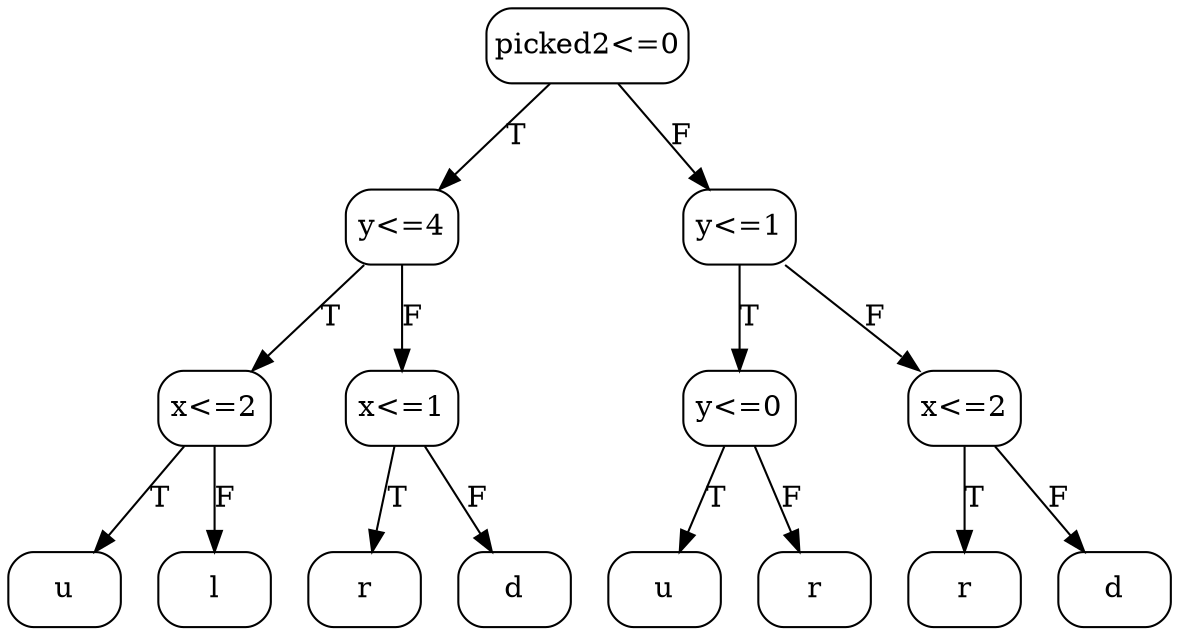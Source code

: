 // decision tree
digraph {
	3 [label=u margin="0.05,0.05" shape=box style=rounded]
	4 [label=l margin="0.05,0.05" shape=box style=rounded]
	2 [label="x<=2" margin="0.05,0.05" shape=box style=rounded]
	2 -> 3 [label=T]
	2 -> 4 [label=F]
	6 [label=r margin="0.05,0.05" shape=box style=rounded]
	7 [label=d margin="0.05,0.05" shape=box style=rounded]
	5 [label="x<=1" margin="0.05,0.05" shape=box style=rounded]
	5 -> 6 [label=T]
	5 -> 7 [label=F]
	1 [label="y<=4" margin="0.05,0.05" shape=box style=rounded]
	1 -> 2 [label=T]
	1 -> 5 [label=F]
	10 [label=u margin="0.05,0.05" shape=box style=rounded]
	11 [label=r margin="0.05,0.05" shape=box style=rounded]
	9 [label="y<=0" margin="0.05,0.05" shape=box style=rounded]
	9 -> 10 [label=T]
	9 -> 11 [label=F]
	13 [label=r margin="0.05,0.05" shape=box style=rounded]
	14 [label=d margin="0.05,0.05" shape=box style=rounded]
	12 [label="x<=2" margin="0.05,0.05" shape=box style=rounded]
	12 -> 13 [label=T]
	12 -> 14 [label=F]
	8 [label="y<=1" margin="0.05,0.05" shape=box style=rounded]
	8 -> 9 [label=T]
	8 -> 12 [label=F]
	0 [label="picked2<=0" margin="0.05,0.05" shape=box style=rounded]
	0 -> 1 [label=T]
	0 -> 8 [label=F]
}
